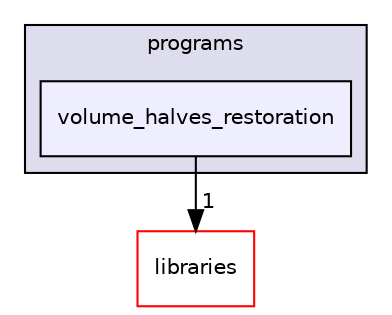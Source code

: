 digraph "xmipp/applications/programs/volume_halves_restoration" {
  compound=true
  node [ fontsize="10", fontname="Helvetica"];
  edge [ labelfontsize="10", labelfontname="Helvetica"];
  subgraph clusterdir_592b16dc4070b933e5655da2b0d20bbb {
    graph [ bgcolor="#ddddee", pencolor="black", label="programs" fontname="Helvetica", fontsize="10", URL="dir_592b16dc4070b933e5655da2b0d20bbb.html"]
  dir_ae7600d9706fd0ddaaa42b66e098ebb1 [shape=box, label="volume_halves_restoration", style="filled", fillcolor="#eeeeff", pencolor="black", URL="dir_ae7600d9706fd0ddaaa42b66e098ebb1.html"];
  }
  dir_29dba3f3840f20df3b04d1972e99046b [shape=box label="libraries" fillcolor="white" style="filled" color="red" URL="dir_29dba3f3840f20df3b04d1972e99046b.html"];
  dir_ae7600d9706fd0ddaaa42b66e098ebb1->dir_29dba3f3840f20df3b04d1972e99046b [headlabel="1", labeldistance=1.5 headhref="dir_000265_000027.html"];
}
